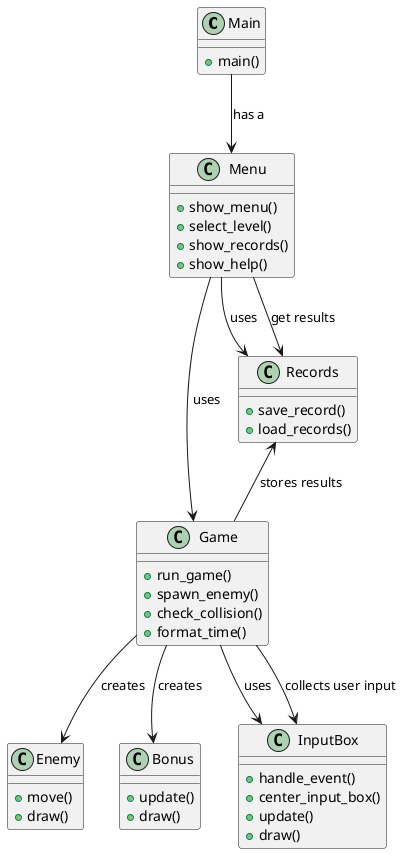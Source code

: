 @startuml

class Main {
    +main()
}

class Menu {
    +show_menu()
    +select_level()
    +show_records()
    +show_help()
}

class Game {
    +run_game()
    +spawn_enemy()
    +check_collision()
    +format_time()
}

class Enemy {
    +move()
    +draw()
}

class Bonus {
    +update()
    +draw()
}

class InputBox {
    +handle_event()
    +center_input_box()
    +update()
    +draw()
}

class Records {
    +save_record()
    +load_records()
}

Main --> Menu : has a
Menu --> Game : uses
Menu --> Records : uses
Game --> Enemy : creates
Game --> Bonus : creates
Game --> InputBox : uses
Records <-- Game : stores results
Records <-- Menu : get results
InputBox <-- Game : collects user input

@enduml
